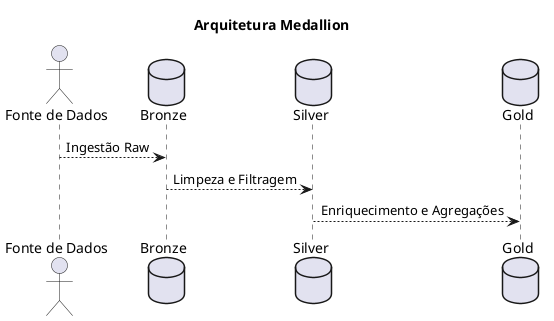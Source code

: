 @startuml
title Arquitetura Medallion

actor "Fonte de Dados" as source
database "Bronze" as bronze
database "Silver" as silver
database "Gold" as gold

source --> bronze : Ingestão Raw
bronze --> silver : Limpeza e Filtragem
silver --> gold : Enriquecimento e Agregações
@enduml